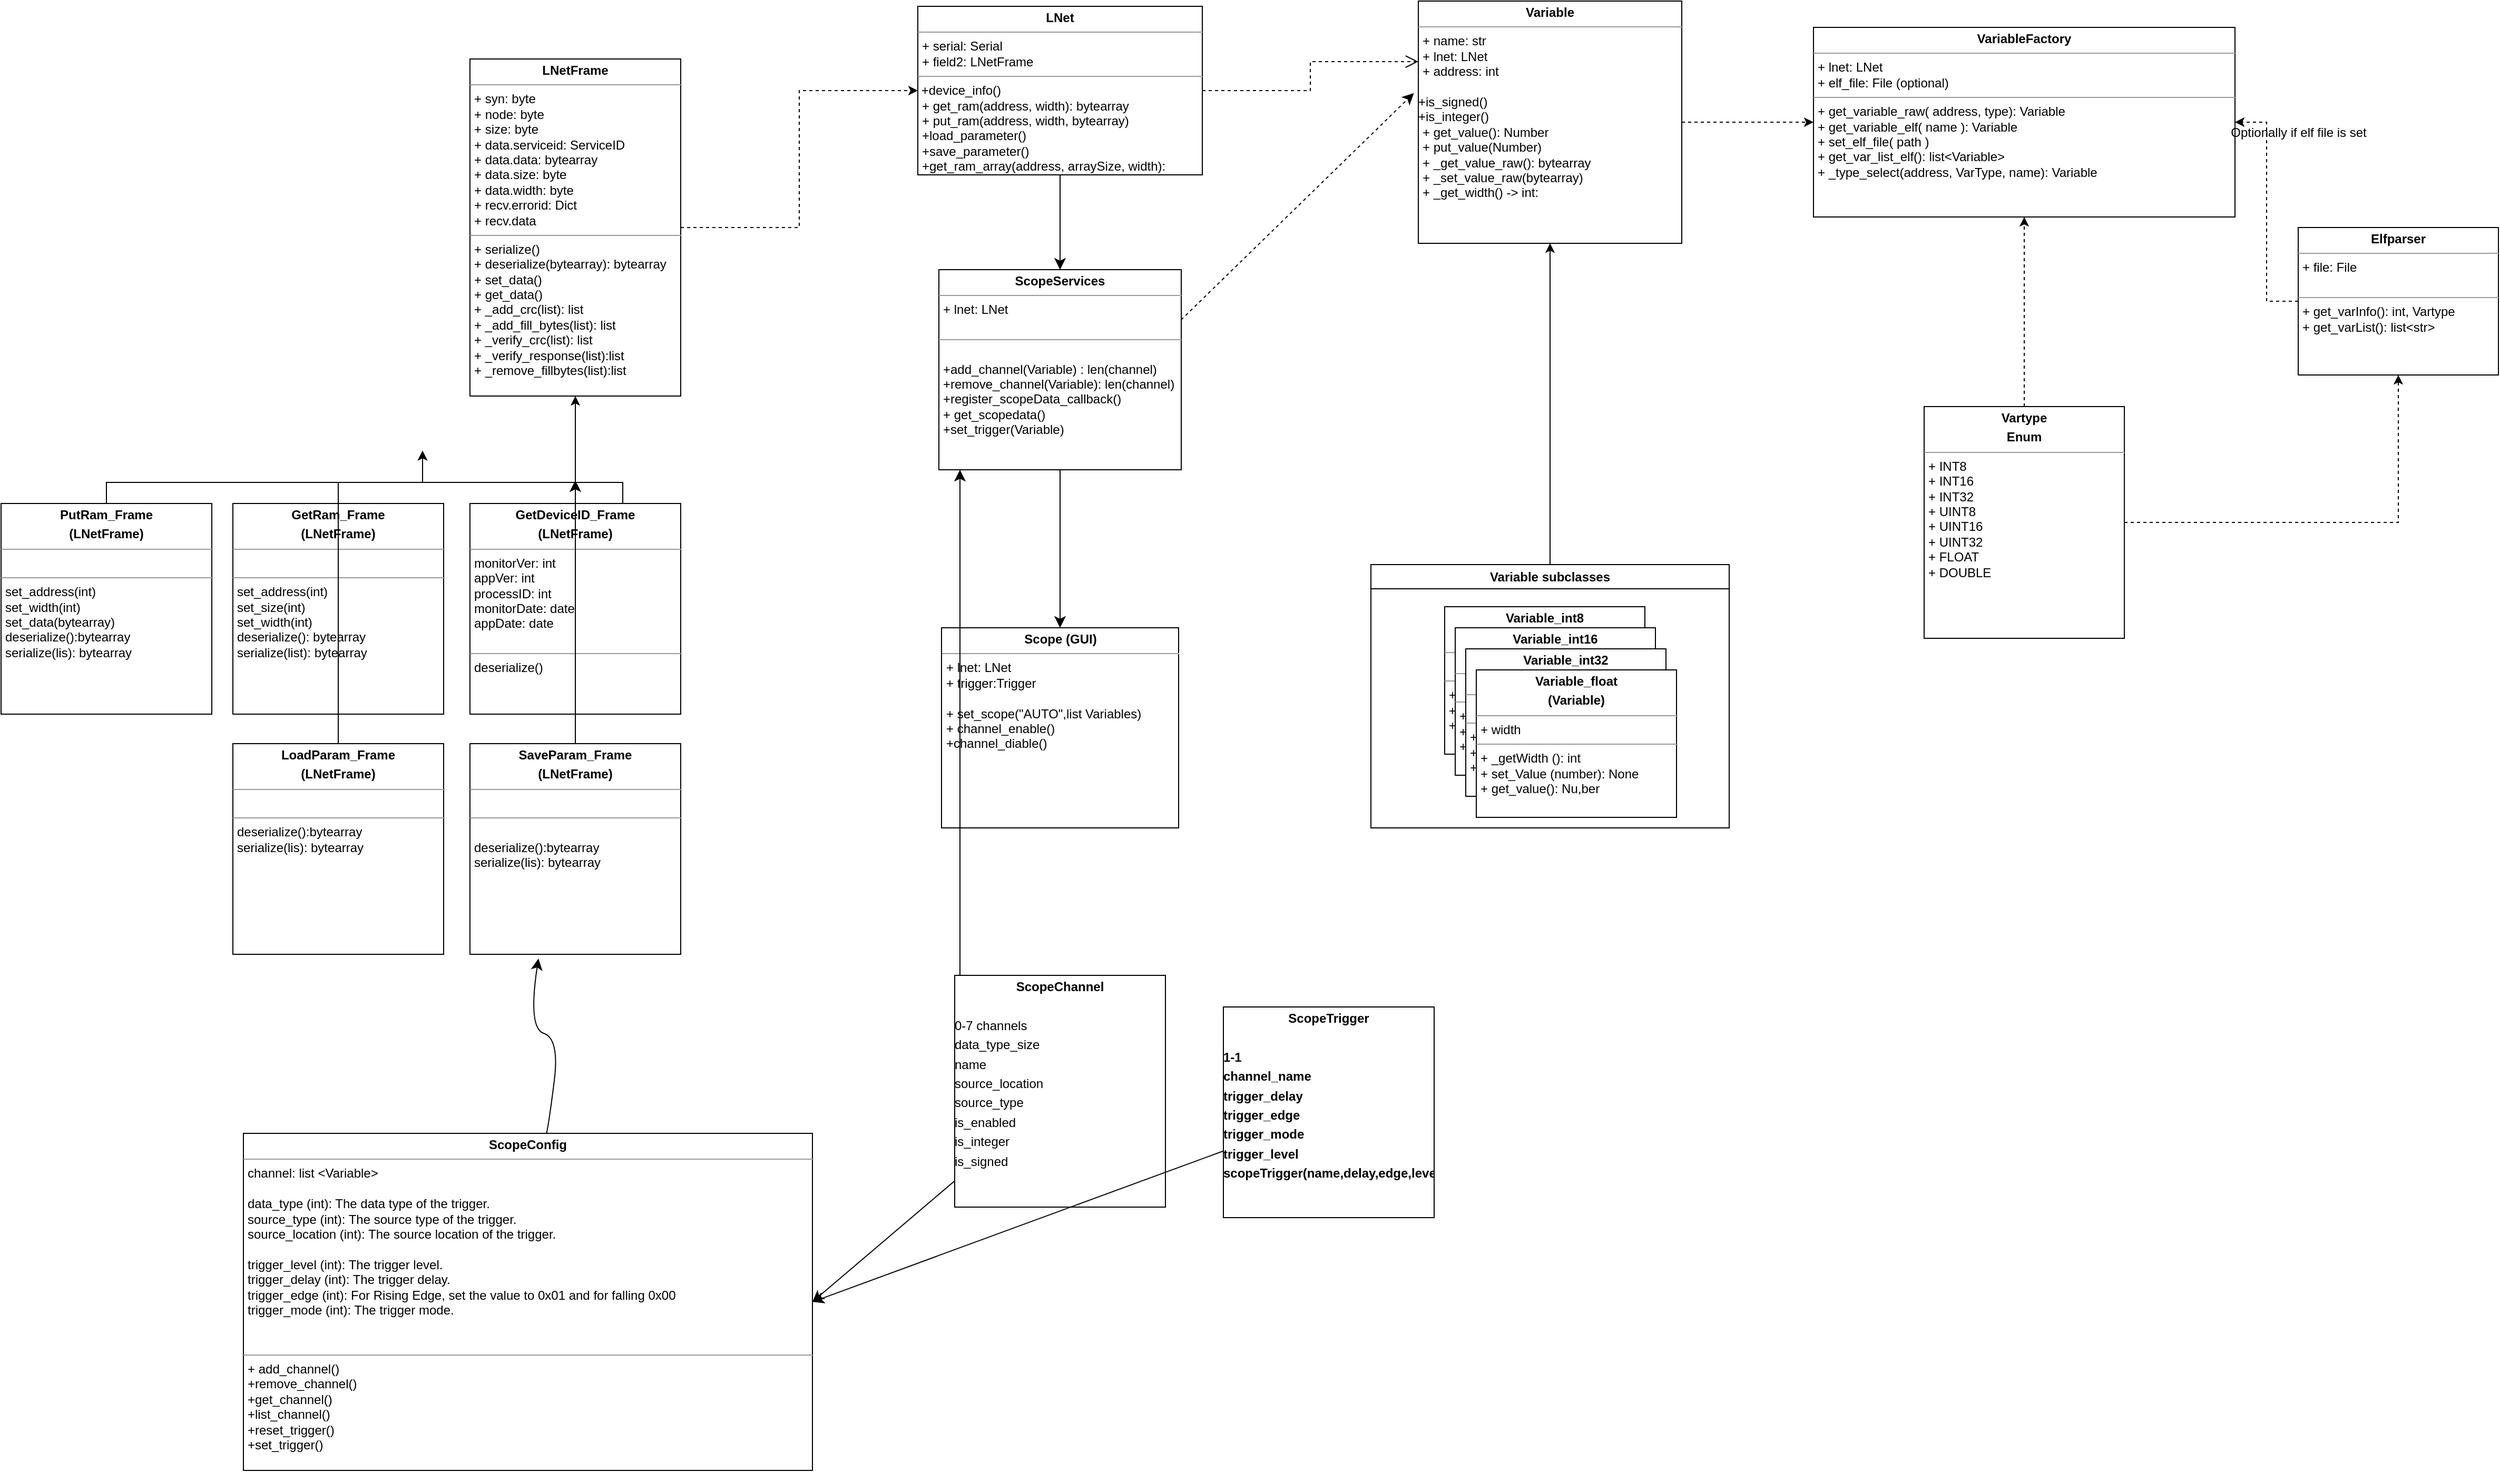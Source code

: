 <mxfile version="22.1.2" type="device">
  <diagram name="Page-1" id="c4acf3e9-155e-7222-9cf6-157b1a14988f">
    <mxGraphModel dx="1680" dy="502" grid="1" gridSize="10" guides="1" tooltips="1" connect="1" arrows="1" fold="1" page="1" pageScale="1" pageWidth="850" pageHeight="1100" background="none" math="0" shadow="0">
      <root>
        <mxCell id="0" />
        <mxCell id="1" parent="0" />
        <mxCell id="5d2195bd80daf111-21" style="edgeStyle=orthogonalEdgeStyle;rounded=0;html=1;labelBackgroundColor=none;startFill=0;endArrow=open;endFill=0;endSize=10;fontFamily=Verdana;fontSize=10;dashed=1;entryX=0;entryY=0.25;entryDx=0;entryDy=0;" parent="1" source="5d2195bd80daf111-18" target="rmQaSs1svNkXaBs97oT7-1" edge="1">
          <mxGeometry relative="1" as="geometry">
            <mxPoint x="710" y="85.029" as="targetPoint" />
          </mxGeometry>
        </mxCell>
        <mxCell id="ZyNOtVNR19w-JwW_mnTG-8" style="edgeStyle=none;curved=1;rounded=0;orthogonalLoop=1;jettySize=auto;html=1;exitX=0.5;exitY=1;exitDx=0;exitDy=0;entryX=0.5;entryY=0;entryDx=0;entryDy=0;fontSize=12;startSize=8;endSize=8;" parent="1" source="5d2195bd80daf111-18" target="CU0fYkrN6agOxH3emV_m-4" edge="1">
          <mxGeometry relative="1" as="geometry" />
        </mxCell>
        <mxCell id="5d2195bd80daf111-18" value="&lt;p style=&quot;margin: 0px ; margin-top: 4px ; text-align: center&quot;&gt;&lt;b&gt;LNet&lt;/b&gt;&lt;/p&gt;&lt;hr size=&quot;1&quot;&gt;&lt;p style=&quot;margin: 0px ; margin-left: 4px&quot;&gt;+ serial: Serial&lt;br&gt;+ field2: LNetFrame&lt;/p&gt;&lt;hr size=&quot;1&quot;&gt;&amp;nbsp;+device_info()&lt;br&gt;&lt;p style=&quot;margin: 0px ; margin-left: 4px&quot;&gt;+ get_ram(address, width): bytearray&lt;/p&gt;&lt;p style=&quot;margin: 0px ; margin-left: 4px&quot;&gt;+ put_ram(address, width, bytearray)&lt;/p&gt;&lt;p style=&quot;margin: 0px ; margin-left: 4px&quot;&gt;+load_parameter()&lt;/p&gt;&lt;p style=&quot;margin: 0px ; margin-left: 4px&quot;&gt;+save_parameter()&lt;/p&gt;&lt;p style=&quot;margin: 0px ; margin-left: 4px&quot;&gt;+get_ram_array(address, arraySize, width):&lt;/p&gt;&lt;br&gt;&lt;p style=&quot;margin: 0px ; margin-left: 4px&quot;&gt;&lt;br&gt;&lt;/p&gt;" style="verticalAlign=top;align=left;overflow=fill;fontSize=12;fontFamily=Helvetica;html=1;rounded=0;shadow=0;comic=0;labelBackgroundColor=none;strokeWidth=1" parent="1" vertex="1">
          <mxGeometry x="80" y="10" width="270" height="160" as="geometry" />
        </mxCell>
        <mxCell id="rmQaSs1svNkXaBs97oT7-15" style="edgeStyle=orthogonalEdgeStyle;rounded=0;orthogonalLoop=1;jettySize=auto;html=1;entryX=0.5;entryY=1;entryDx=0;entryDy=0;dashed=1;" parent="1" source="5d2195bd80daf111-19" target="rmQaSs1svNkXaBs97oT7-2" edge="1">
          <mxGeometry relative="1" as="geometry" />
        </mxCell>
        <mxCell id="ENo3XRacOcmJQOWtodRl-16" style="edgeStyle=orthogonalEdgeStyle;rounded=0;orthogonalLoop=1;jettySize=auto;html=1;dashed=1;" parent="1" source="5d2195bd80daf111-19" target="rmQaSs1svNkXaBs97oT7-10" edge="1">
          <mxGeometry relative="1" as="geometry" />
        </mxCell>
        <mxCell id="5d2195bd80daf111-19" value="&lt;p style=&quot;margin: 0px ; margin-top: 4px ; text-align: center&quot;&gt;&lt;b&gt;Vartype&lt;/b&gt;&lt;/p&gt;&lt;p style=&quot;margin: 0px ; margin-top: 4px ; text-align: center&quot;&gt;&lt;b&gt;Enum&lt;/b&gt;&lt;/p&gt;&lt;hr size=&quot;1&quot;&gt;&lt;p style=&quot;margin: 0px ; margin-left: 4px&quot;&gt;+ INT8&lt;br&gt;+ INT16&lt;/p&gt;&lt;p style=&quot;margin: 0px ; margin-left: 4px&quot;&gt;+ INT32&lt;/p&gt;&lt;p style=&quot;margin: 0px ; margin-left: 4px&quot;&gt;+ UINT8&lt;/p&gt;&lt;p style=&quot;margin: 0px ; margin-left: 4px&quot;&gt;+ UINT16&lt;/p&gt;&lt;p style=&quot;margin: 0px ; margin-left: 4px&quot;&gt;+ UINT32&lt;/p&gt;&lt;p style=&quot;margin: 0px ; margin-left: 4px&quot;&gt;+ FLOAT&amp;nbsp;&lt;/p&gt;&lt;p style=&quot;margin: 0px ; margin-left: 4px&quot;&gt;+ DOUBLE&lt;/p&gt;" style="verticalAlign=top;align=left;overflow=fill;fontSize=12;fontFamily=Helvetica;html=1;rounded=0;shadow=0;comic=0;labelBackgroundColor=none;strokeWidth=1" parent="1" vertex="1">
          <mxGeometry x="1035" y="390" width="190" height="220" as="geometry" />
        </mxCell>
        <mxCell id="rmQaSs1svNkXaBs97oT7-12" style="edgeStyle=orthogonalEdgeStyle;rounded=0;orthogonalLoop=1;jettySize=auto;html=1;entryX=0;entryY=0.5;entryDx=0;entryDy=0;dashed=1;" parent="1" source="rmQaSs1svNkXaBs97oT7-1" target="rmQaSs1svNkXaBs97oT7-10" edge="1">
          <mxGeometry relative="1" as="geometry" />
        </mxCell>
        <mxCell id="rmQaSs1svNkXaBs97oT7-1" value="&lt;p style=&quot;margin: 0px ; margin-top: 4px ; text-align: center&quot;&gt;&lt;b&gt;Variable&lt;/b&gt;&lt;/p&gt;&lt;hr size=&quot;1&quot;&gt;&lt;p style=&quot;margin: 0px ; margin-left: 4px&quot;&gt;+ name: str&lt;br&gt;+ lnet: LNet&lt;/p&gt;&lt;p style=&quot;margin: 0px ; margin-left: 4px&quot;&gt;+ address: int&lt;/p&gt;&lt;br&gt;+is_signed()&lt;br&gt;+is_integer()&lt;br&gt;&lt;p style=&quot;margin: 0px ; margin-left: 4px&quot;&gt;+ get_value(): Number&lt;br&gt;+ put_value(Number)&lt;/p&gt;&lt;p style=&quot;margin: 0px ; margin-left: 4px&quot;&gt;&lt;span style=&quot;background-color: initial;&quot;&gt;+ _get_value_raw(): bytearray&lt;/span&gt;&lt;/p&gt;&lt;p style=&quot;margin: 0px ; margin-left: 4px&quot;&gt;&lt;span style=&quot;background-color: initial;&quot;&gt;+ _set_value_raw(bytearray)&lt;/span&gt;&lt;/p&gt;&lt;p style=&quot;margin: 0px ; margin-left: 4px&quot;&gt;&lt;span style=&quot;background-color: initial;&quot;&gt;+ _get_width() -&amp;gt; int:&lt;/span&gt;&lt;/p&gt;" style="verticalAlign=top;align=left;overflow=fill;fontSize=12;fontFamily=Helvetica;html=1;rounded=0;shadow=0;comic=0;labelBackgroundColor=none;strokeWidth=1" parent="1" vertex="1">
          <mxGeometry x="555" y="5" width="250" height="230" as="geometry" />
        </mxCell>
        <mxCell id="rmQaSs1svNkXaBs97oT7-13" style="edgeStyle=orthogonalEdgeStyle;rounded=0;orthogonalLoop=1;jettySize=auto;html=1;entryX=1;entryY=0.5;entryDx=0;entryDy=0;dashed=1;" parent="1" source="rmQaSs1svNkXaBs97oT7-2" target="rmQaSs1svNkXaBs97oT7-10" edge="1">
          <mxGeometry relative="1" as="geometry" />
        </mxCell>
        <mxCell id="rmQaSs1svNkXaBs97oT7-2" value="&lt;p style=&quot;margin: 0px ; margin-top: 4px ; text-align: center&quot;&gt;&lt;b&gt;Elfparser&lt;/b&gt;&lt;/p&gt;&lt;hr size=&quot;1&quot;&gt;&lt;p style=&quot;margin: 0px ; margin-left: 4px&quot;&gt;+ file: File&lt;br&gt;&lt;br&gt;&lt;/p&gt;&lt;hr size=&quot;1&quot;&gt;&lt;p style=&quot;margin: 0px ; margin-left: 4px&quot;&gt;+ get_varInfo(): int, Vartype&lt;br&gt;&lt;/p&gt;&lt;p style=&quot;margin: 0px ; margin-left: 4px&quot;&gt;+ get_varList(): list&amp;lt;str&amp;gt;&lt;/p&gt;" style="verticalAlign=top;align=left;overflow=fill;fontSize=12;fontFamily=Helvetica;html=1;rounded=0;shadow=0;comic=0;labelBackgroundColor=none;strokeWidth=1" parent="1" vertex="1">
          <mxGeometry x="1390" y="220" width="190" height="140" as="geometry" />
        </mxCell>
        <mxCell id="rmQaSs1svNkXaBs97oT7-10" value="&lt;p style=&quot;margin: 0px ; margin-top: 4px ; text-align: center&quot;&gt;&lt;b&gt;VariableFactory&lt;/b&gt;&lt;/p&gt;&lt;hr size=&quot;1&quot;&gt;&lt;p style=&quot;margin: 0px ; margin-left: 4px&quot;&gt;+ lnet: LNet&lt;br&gt;+ elf_file: File (optional)&lt;/p&gt;&lt;hr size=&quot;1&quot;&gt;&lt;p style=&quot;margin: 0px ; margin-left: 4px&quot;&gt;+ get_variable_raw( address, type): Variable&lt;br&gt;+ get_variable_elf( name ): Variable&lt;/p&gt;&lt;p style=&quot;margin: 0px ; margin-left: 4px&quot;&gt;+&amp;nbsp;set_elf_file( path )&lt;/p&gt;&lt;p style=&quot;margin: 0px ; margin-left: 4px&quot;&gt;+&amp;nbsp;get_var_list_elf(): list&amp;lt;Variable&amp;gt;&lt;/p&gt;&lt;p style=&quot;margin: 0px ; margin-left: 4px&quot;&gt;+&amp;nbsp;_type_select(address, VarType, name): Variable&lt;/p&gt;&lt;p style=&quot;margin: 0px ; margin-left: 4px&quot;&gt;&lt;br&gt;&lt;/p&gt;" style="verticalAlign=top;align=left;overflow=fill;fontSize=12;fontFamily=Helvetica;html=1;rounded=0;shadow=0;comic=0;labelBackgroundColor=none;strokeWidth=1" parent="1" vertex="1">
          <mxGeometry x="930" y="30" width="400" height="180" as="geometry" />
        </mxCell>
        <mxCell id="rmQaSs1svNkXaBs97oT7-14" value="Optionally if elf file is set" style="text;html=1;align=center;verticalAlign=middle;resizable=0;points=[];autosize=1;strokeColor=none;fillColor=none;" parent="1" vertex="1">
          <mxGeometry x="1320" y="120" width="140" height="20" as="geometry" />
        </mxCell>
        <mxCell id="rmQaSs1svNkXaBs97oT7-17" style="edgeStyle=orthogonalEdgeStyle;rounded=0;orthogonalLoop=1;jettySize=auto;html=1;dashed=1;" parent="1" source="rmQaSs1svNkXaBs97oT7-16" target="5d2195bd80daf111-18" edge="1">
          <mxGeometry relative="1" as="geometry" />
        </mxCell>
        <mxCell id="rmQaSs1svNkXaBs97oT7-16" value="&lt;p style=&quot;margin: 0px ; margin-top: 4px ; text-align: center&quot;&gt;&lt;b&gt;LNetFrame&lt;/b&gt;&lt;/p&gt;&lt;hr size=&quot;1&quot;&gt;&lt;p style=&quot;margin: 0px ; margin-left: 4px&quot;&gt;+ syn: byte&lt;br&gt;+ node: byte&lt;/p&gt;&lt;p style=&quot;margin: 0px ; margin-left: 4px&quot;&gt;+ size: byte&lt;/p&gt;&lt;p style=&quot;margin: 0px ; margin-left: 4px&quot;&gt;+ data.serviceid: ServiceID&lt;/p&gt;&lt;p style=&quot;margin: 0px ; margin-left: 4px&quot;&gt;+ data.data: bytearray&lt;/p&gt;&lt;p style=&quot;margin: 0px ; margin-left: 4px&quot;&gt;+ data.size: byte&lt;/p&gt;&lt;p style=&quot;margin: 0px ; margin-left: 4px&quot;&gt;+ data.width: byte&lt;/p&gt;&lt;p style=&quot;margin: 0px ; margin-left: 4px&quot;&gt;+ recv.errorid: Dict&lt;br&gt;&lt;/p&gt;&lt;p style=&quot;margin: 0px ; margin-left: 4px&quot;&gt;+ recv.data&lt;/p&gt;&lt;hr size=&quot;1&quot;&gt;&lt;p style=&quot;margin: 0px ; margin-left: 4px&quot;&gt;+&amp;nbsp;&lt;span&gt;serialize()&lt;/span&gt;&lt;/p&gt;&lt;p style=&quot;margin: 0px ; margin-left: 4px&quot;&gt;&lt;span&gt;+ deserialize(bytearray): bytearray&lt;/span&gt;&lt;/p&gt;&lt;p style=&quot;margin: 0px ; margin-left: 4px&quot;&gt;&lt;span&gt;+ set_data()&lt;/span&gt;&lt;/p&gt;&lt;p style=&quot;margin: 0px ; margin-left: 4px&quot;&gt;&lt;span&gt;+ get_data()&lt;/span&gt;&lt;/p&gt;&lt;p style=&quot;margin: 0px ; margin-left: 4px&quot;&gt;&lt;span&gt;+ _add_crc(list): list&lt;/span&gt;&lt;/p&gt;&lt;p style=&quot;margin: 0px ; margin-left: 4px&quot;&gt;&lt;span&gt;+ _add_fill_bytes(list): list&lt;/span&gt;&lt;/p&gt;&lt;p style=&quot;margin: 0px ; margin-left: 4px&quot;&gt;&lt;span&gt;+ _verify_crc(list): list&lt;/span&gt;&lt;/p&gt;&lt;p style=&quot;margin: 0px ; margin-left: 4px&quot;&gt;&lt;span&gt;+ _verify_response(list):list&lt;/span&gt;&lt;/p&gt;&lt;p style=&quot;margin: 0px ; margin-left: 4px&quot;&gt;&lt;span&gt;+ _remove_fillbytes(list):list&lt;/span&gt;&lt;/p&gt;&lt;p style=&quot;margin: 0px ; margin-left: 4px&quot;&gt;&lt;span&gt;&lt;br&gt;&lt;/span&gt;&lt;/p&gt;" style="verticalAlign=top;align=left;overflow=fill;fontSize=12;fontFamily=Helvetica;html=1;rounded=0;shadow=0;comic=0;labelBackgroundColor=none;strokeWidth=1" parent="1" vertex="1">
          <mxGeometry x="-345" y="60" width="200" height="320" as="geometry" />
        </mxCell>
        <mxCell id="rmQaSs1svNkXaBs97oT7-18" value="&lt;p style=&quot;margin: 0px ; margin-top: 4px ; text-align: center&quot;&gt;&lt;b&gt;Scope (GUI)&lt;/b&gt;&lt;/p&gt;&lt;hr size=&quot;1&quot;&gt;&lt;p style=&quot;margin: 0px ; margin-left: 4px&quot;&gt;+ lnet: LNet&lt;/p&gt;&lt;p style=&quot;margin: 0px ; margin-left: 4px&quot;&gt;+ trigger:Trigger&lt;/p&gt;&lt;p style=&quot;margin: 0px ; margin-left: 4px&quot;&gt;&lt;span style=&quot;background-color: initial;&quot;&gt;&lt;br&gt;&lt;/span&gt;&lt;/p&gt;&lt;p style=&quot;margin: 0px ; margin-left: 4px&quot;&gt;&lt;span style=&quot;background-color: initial;&quot;&gt;+ set_scope(&quot;AUTO&quot;,list Variables)&lt;/span&gt;&lt;/p&gt;&lt;p style=&quot;margin: 0px ; margin-left: 4px&quot;&gt;+ channel_enable()&lt;/p&gt;&lt;p style=&quot;margin: 0px ; margin-left: 4px&quot;&gt;+channel_diable()&lt;/p&gt;&lt;p style=&quot;margin: 0px ; margin-left: 4px&quot;&gt;&lt;br&gt;&lt;/p&gt;" style="verticalAlign=top;align=left;overflow=fill;fontSize=12;fontFamily=Helvetica;html=1;rounded=0;shadow=0;comic=0;labelBackgroundColor=none;strokeWidth=1" parent="1" vertex="1">
          <mxGeometry x="102.5" y="600" width="225" height="190" as="geometry" />
        </mxCell>
        <mxCell id="m-Kl4BxaAjM3F7xT-Es--1" style="edgeStyle=orthogonalEdgeStyle;rounded=0;orthogonalLoop=1;jettySize=auto;html=1;" parent="1" source="gPgBI-_pcHeLHEwhdHsp-1" edge="1">
          <mxGeometry relative="1" as="geometry">
            <Array as="points">
              <mxPoint x="-690" y="462" />
              <mxPoint x="-390" y="462" />
            </Array>
            <mxPoint x="-390" y="432" as="targetPoint" />
          </mxGeometry>
        </mxCell>
        <mxCell id="gPgBI-_pcHeLHEwhdHsp-1" value="&lt;p style=&quot;margin: 0px ; margin-top: 4px ; text-align: center&quot;&gt;&lt;b&gt;PutRam_Frame&lt;/b&gt;&lt;/p&gt;&lt;p style=&quot;margin: 0px ; margin-top: 4px ; text-align: center&quot;&gt;&lt;b&gt;(LNetFrame)&lt;/b&gt;&lt;/p&gt;&lt;hr size=&quot;1&quot;&gt;&lt;p style=&quot;margin: 0px ; margin-left: 4px&quot;&gt;&lt;br&gt;&lt;/p&gt;&lt;hr size=&quot;1&quot;&gt;&lt;p style=&quot;margin: 0px 0px 0px 4px&quot;&gt;set_address(int)&lt;/p&gt;&lt;p style=&quot;margin: 0px 0px 0px 4px&quot;&gt;set_width(int)&lt;/p&gt;&lt;p style=&quot;margin: 0px 0px 0px 4px&quot;&gt;set_data(bytearray)&lt;/p&gt;&lt;p style=&quot;margin: 0px 0px 0px 4px&quot;&gt;deserialize():bytearray&lt;/p&gt;&lt;p style=&quot;margin: 0px 0px 0px 4px&quot;&gt;serialize(lis): bytearray&lt;/p&gt;" style="verticalAlign=top;align=left;overflow=fill;fontSize=12;fontFamily=Helvetica;html=1;rounded=0;shadow=0;comic=0;labelBackgroundColor=none;strokeWidth=1" parent="1" vertex="1">
          <mxGeometry x="-790" y="482" width="200" height="200" as="geometry" />
        </mxCell>
        <mxCell id="m-Kl4BxaAjM3F7xT-Es--3" style="edgeStyle=orthogonalEdgeStyle;rounded=0;orthogonalLoop=1;jettySize=auto;html=1;entryX=0.5;entryY=1;entryDx=0;entryDy=0;" parent="1" source="gPgBI-_pcHeLHEwhdHsp-3" edge="1">
          <mxGeometry relative="1" as="geometry">
            <Array as="points">
              <mxPoint x="-470" y="462" />
              <mxPoint x="-390" y="462" />
            </Array>
            <mxPoint x="-390" y="432" as="targetPoint" />
          </mxGeometry>
        </mxCell>
        <mxCell id="gPgBI-_pcHeLHEwhdHsp-3" value="&lt;p style=&quot;margin: 0px ; margin-top: 4px ; text-align: center&quot;&gt;&lt;b&gt;GetRam_Frame&lt;/b&gt;&lt;/p&gt;&lt;p style=&quot;margin: 0px ; margin-top: 4px ; text-align: center&quot;&gt;&lt;b&gt;(LNetFrame)&lt;/b&gt;&lt;/p&gt;&lt;hr size=&quot;1&quot;&gt;&lt;p style=&quot;margin: 0px ; margin-left: 4px&quot;&gt;&lt;br&gt;&lt;/p&gt;&lt;hr size=&quot;1&quot;&gt;&lt;p style=&quot;margin: 0px ; margin-left: 4px&quot;&gt;set_address(int)&lt;/p&gt;&lt;p style=&quot;margin: 0px ; margin-left: 4px&quot;&gt;set_size(int)&lt;/p&gt;&lt;p style=&quot;margin: 0px ; margin-left: 4px&quot;&gt;set_width(int)&lt;/p&gt;&lt;p style=&quot;margin: 0px ; margin-left: 4px&quot;&gt;deserialize(): bytearray&lt;/p&gt;&lt;p style=&quot;margin: 0px ; margin-left: 4px&quot;&gt;serialize(list): bytearray&lt;/p&gt;" style="verticalAlign=top;align=left;overflow=fill;fontSize=12;fontFamily=Helvetica;html=1;rounded=0;shadow=0;comic=0;labelBackgroundColor=none;strokeWidth=1" parent="1" vertex="1">
          <mxGeometry x="-570" y="482" width="200" height="200" as="geometry" />
        </mxCell>
        <mxCell id="m-Kl4BxaAjM3F7xT-Es--4" style="edgeStyle=orthogonalEdgeStyle;rounded=0;orthogonalLoop=1;jettySize=auto;html=1;entryX=0.5;entryY=1;entryDx=0;entryDy=0;" parent="1" source="gPgBI-_pcHeLHEwhdHsp-4" edge="1">
          <mxGeometry relative="1" as="geometry">
            <Array as="points">
              <mxPoint x="-200" y="462" />
              <mxPoint x="-390" y="462" />
            </Array>
            <mxPoint x="-390" y="432" as="targetPoint" />
          </mxGeometry>
        </mxCell>
        <mxCell id="gPgBI-_pcHeLHEwhdHsp-4" value="&lt;p style=&quot;margin: 0px ; margin-top: 4px ; text-align: center&quot;&gt;&lt;b&gt;GetDeviceID_Frame&lt;/b&gt;&lt;/p&gt;&lt;p style=&quot;margin: 0px ; margin-top: 4px ; text-align: center&quot;&gt;&lt;b&gt;(LNetFrame)&lt;/b&gt;&lt;/p&gt;&lt;hr size=&quot;1&quot;&gt;&lt;p style=&quot;margin: 0px ; margin-left: 4px&quot;&gt;monitorVer: int&lt;/p&gt;&lt;p style=&quot;margin: 0px ; margin-left: 4px&quot;&gt;appVer: int&lt;/p&gt;&lt;p style=&quot;margin: 0px ; margin-left: 4px&quot;&gt;processID: int&lt;/p&gt;&lt;p style=&quot;margin: 0px ; margin-left: 4px&quot;&gt;monitorDate: date&lt;/p&gt;&lt;p style=&quot;margin: 0px ; margin-left: 4px&quot;&gt;appDate: date&lt;/p&gt;&lt;p style=&quot;margin: 0px ; margin-left: 4px&quot;&gt;&lt;br&gt;&lt;/p&gt;&lt;hr size=&quot;1&quot;&gt;&lt;p style=&quot;margin: 0px ; margin-left: 4px&quot;&gt;deserialize()&lt;/p&gt;" style="verticalAlign=top;align=left;overflow=fill;fontSize=12;fontFamily=Helvetica;html=1;rounded=0;shadow=0;comic=0;labelBackgroundColor=none;strokeWidth=1" parent="1" vertex="1">
          <mxGeometry x="-345" y="482" width="200" height="200" as="geometry" />
        </mxCell>
        <mxCell id="m-Kl4BxaAjM3F7xT-Es--5" style="edgeStyle=orthogonalEdgeStyle;rounded=0;orthogonalLoop=1;jettySize=auto;html=1;entryX=0.5;entryY=1;entryDx=0;entryDy=0;" parent="1" source="gPgBI-_pcHeLHEwhdHsp-5" target="rmQaSs1svNkXaBs97oT7-16" edge="1">
          <mxGeometry relative="1" as="geometry">
            <Array as="points">
              <mxPoint x="-470" y="462" />
              <mxPoint x="-245" y="462" />
            </Array>
            <mxPoint x="-390" y="432" as="targetPoint" />
          </mxGeometry>
        </mxCell>
        <mxCell id="gPgBI-_pcHeLHEwhdHsp-5" value="&lt;p style=&quot;margin: 0px ; margin-top: 4px ; text-align: center&quot;&gt;&lt;b&gt;LoadParam_Frame&lt;/b&gt;&lt;/p&gt;&lt;p style=&quot;margin: 0px ; margin-top: 4px ; text-align: center&quot;&gt;&lt;b&gt;(LNetFrame)&lt;/b&gt;&lt;/p&gt;&lt;hr size=&quot;1&quot;&gt;&lt;p style=&quot;margin: 0px ; margin-left: 4px&quot;&gt;&lt;br&gt;&lt;/p&gt;&lt;hr size=&quot;1&quot;&gt;&lt;p style=&quot;margin: 0px 0px 0px 4px;&quot;&gt;deserialize():bytearray&lt;/p&gt;&lt;p style=&quot;margin: 0px 0px 0px 4px;&quot;&gt;serialize(lis): bytearray&lt;/p&gt;" style="verticalAlign=top;align=left;overflow=fill;fontSize=12;fontFamily=Helvetica;html=1;rounded=0;shadow=0;comic=0;labelBackgroundColor=none;strokeWidth=1" parent="1" vertex="1">
          <mxGeometry x="-570" y="710" width="200" height="200" as="geometry" />
        </mxCell>
        <mxCell id="ENo3XRacOcmJQOWtodRl-15" style="edgeStyle=orthogonalEdgeStyle;rounded=0;orthogonalLoop=1;jettySize=auto;html=1;entryX=0.5;entryY=1;entryDx=0;entryDy=0;" parent="1" source="ENo3XRacOcmJQOWtodRl-10" target="rmQaSs1svNkXaBs97oT7-1" edge="1">
          <mxGeometry relative="1" as="geometry" />
        </mxCell>
        <mxCell id="ENo3XRacOcmJQOWtodRl-10" value="Variable subclasses" style="swimlane;whiteSpace=wrap;html=1;" parent="1" vertex="1">
          <mxGeometry x="510" y="540" width="340" height="250" as="geometry">
            <mxRectangle x="570" y="540" width="150" height="30" as="alternateBounds" />
          </mxGeometry>
        </mxCell>
        <mxCell id="ENo3XRacOcmJQOWtodRl-11" value="&lt;p style=&quot;margin: 0px ; margin-top: 4px ; text-align: center&quot;&gt;&lt;b&gt;Variable_int8&lt;/b&gt;&lt;/p&gt;&lt;p style=&quot;margin: 0px ; margin-top: 4px ; text-align: center&quot;&gt;&lt;b&gt;(Variable)&lt;/b&gt;&lt;/p&gt;&lt;hr size=&quot;1&quot;&gt;&lt;p style=&quot;margin: 0px ; margin-left: 4px&quot;&gt;&lt;br&gt;&lt;/p&gt;&lt;hr size=&quot;1&quot;&gt;&lt;p style=&quot;margin: 0px ; margin-left: 4px&quot;&gt;+&amp;nbsp;_getWidth&amp;nbsp;&lt;span style=&quot;background-color: initial;&quot;&gt;(): int&lt;/span&gt;&lt;/p&gt;&lt;p style=&quot;margin: 0px ; margin-left: 4px&quot;&gt;&lt;span style=&quot;background-color: initial;&quot;&gt;+ set_Value (number): None&lt;/span&gt;&lt;/p&gt;&lt;p style=&quot;margin: 0px ; margin-left: 4px&quot;&gt;&lt;span style=&quot;background-color: initial;&quot;&gt;+&amp;nbsp;&lt;/span&gt;get_value(): Nu,ber&lt;/p&gt;" style="verticalAlign=top;align=left;overflow=fill;fontSize=12;fontFamily=Helvetica;html=1;rounded=0;shadow=0;comic=0;labelBackgroundColor=none;strokeWidth=1" parent="ENo3XRacOcmJQOWtodRl-10" vertex="1">
          <mxGeometry x="70" y="40" width="190" height="140" as="geometry" />
        </mxCell>
        <mxCell id="ENo3XRacOcmJQOWtodRl-12" value="&lt;p style=&quot;margin: 0px ; margin-top: 4px ; text-align: center&quot;&gt;&lt;b&gt;Variable_int16&lt;/b&gt;&lt;/p&gt;&lt;p style=&quot;margin: 0px ; margin-top: 4px ; text-align: center&quot;&gt;&lt;b&gt;(Variable)&lt;/b&gt;&lt;/p&gt;&lt;hr size=&quot;1&quot;&gt;&lt;p style=&quot;margin: 0px ; margin-left: 4px&quot;&gt;&lt;br&gt;&lt;/p&gt;&lt;hr size=&quot;1&quot;&gt;&lt;p style=&quot;margin: 0px ; margin-left: 4px&quot;&gt;+&amp;nbsp;_getWidth&amp;nbsp;&lt;span style=&quot;background-color: initial;&quot;&gt;(): int&lt;/span&gt;&lt;/p&gt;&lt;p style=&quot;margin: 0px ; margin-left: 4px&quot;&gt;&lt;span style=&quot;background-color: initial;&quot;&gt;+ set_Value (number): None&lt;/span&gt;&lt;/p&gt;&lt;p style=&quot;margin: 0px ; margin-left: 4px&quot;&gt;&lt;span style=&quot;background-color: initial;&quot;&gt;+&amp;nbsp;&lt;/span&gt;get_value(): Nu,ber&lt;/p&gt;" style="verticalAlign=top;align=left;overflow=fill;fontSize=12;fontFamily=Helvetica;html=1;rounded=0;shadow=0;comic=0;labelBackgroundColor=none;strokeWidth=1" parent="ENo3XRacOcmJQOWtodRl-10" vertex="1">
          <mxGeometry x="80" y="60" width="190" height="140" as="geometry" />
        </mxCell>
        <mxCell id="ENo3XRacOcmJQOWtodRl-13" value="&lt;p style=&quot;margin: 0px ; margin-top: 4px ; text-align: center&quot;&gt;&lt;b&gt;Variable_int32&lt;/b&gt;&lt;/p&gt;&lt;p style=&quot;margin: 0px ; margin-top: 4px ; text-align: center&quot;&gt;&lt;b&gt;(Variable)&lt;/b&gt;&lt;/p&gt;&lt;hr size=&quot;1&quot;&gt;&lt;p style=&quot;margin: 0px ; margin-left: 4px&quot;&gt;&lt;br&gt;&lt;/p&gt;&lt;hr size=&quot;1&quot;&gt;&lt;p style=&quot;margin: 0px ; margin-left: 4px&quot;&gt;+&amp;nbsp;_getWidth&amp;nbsp;&lt;span style=&quot;background-color: initial;&quot;&gt;(): int&lt;/span&gt;&lt;/p&gt;&lt;p style=&quot;margin: 0px ; margin-left: 4px&quot;&gt;&lt;span style=&quot;background-color: initial;&quot;&gt;+ set_Value (number): None&lt;/span&gt;&lt;/p&gt;&lt;p style=&quot;margin: 0px ; margin-left: 4px&quot;&gt;&lt;span style=&quot;background-color: initial;&quot;&gt;+&amp;nbsp;&lt;/span&gt;get_value(): Nu,ber&lt;/p&gt;" style="verticalAlign=top;align=left;overflow=fill;fontSize=12;fontFamily=Helvetica;html=1;rounded=0;shadow=0;comic=0;labelBackgroundColor=none;strokeWidth=1" parent="ENo3XRacOcmJQOWtodRl-10" vertex="1">
          <mxGeometry x="90" y="80" width="190" height="140" as="geometry" />
        </mxCell>
        <mxCell id="ENo3XRacOcmJQOWtodRl-14" value="&lt;p style=&quot;margin: 0px ; margin-top: 4px ; text-align: center&quot;&gt;&lt;b&gt;Variable_float&lt;/b&gt;&lt;/p&gt;&lt;p style=&quot;margin: 0px ; margin-top: 4px ; text-align: center&quot;&gt;&lt;b&gt;(Variable)&lt;/b&gt;&lt;/p&gt;&lt;hr size=&quot;1&quot;&gt;&lt;p style=&quot;margin: 0px ; margin-left: 4px&quot;&gt;+ width&lt;/p&gt;&lt;hr size=&quot;1&quot;&gt;&lt;p style=&quot;margin: 0px ; margin-left: 4px&quot;&gt;+&amp;nbsp;_getWidth&amp;nbsp;&lt;span style=&quot;background-color: initial;&quot;&gt;(): int&lt;/span&gt;&lt;/p&gt;&lt;p style=&quot;margin: 0px ; margin-left: 4px&quot;&gt;&lt;span style=&quot;background-color: initial;&quot;&gt;+ set_Value (number): None&lt;/span&gt;&lt;/p&gt;&lt;p style=&quot;margin: 0px ; margin-left: 4px&quot;&gt;&lt;span style=&quot;background-color: initial;&quot;&gt;+&amp;nbsp;&lt;/span&gt;get_value(): Nu,ber&lt;/p&gt;" style="verticalAlign=top;align=left;overflow=fill;fontSize=12;fontFamily=Helvetica;html=1;rounded=0;shadow=0;comic=0;labelBackgroundColor=none;strokeWidth=1" parent="ENo3XRacOcmJQOWtodRl-10" vertex="1">
          <mxGeometry x="100" y="100" width="190" height="140" as="geometry" />
        </mxCell>
        <mxCell id="CU0fYkrN6agOxH3emV_m-11" style="edgeStyle=none;curved=1;rounded=0;orthogonalLoop=1;jettySize=auto;html=1;fontSize=12;startSize=8;endSize=8;" parent="1" edge="1">
          <mxGeometry relative="1" as="geometry">
            <mxPoint x="-245" y="460" as="targetPoint" />
            <mxPoint x="-245" y="710" as="sourcePoint" />
          </mxGeometry>
        </mxCell>
        <mxCell id="CU0fYkrN6agOxH3emV_m-3" style="edgeStyle=none;curved=1;rounded=0;orthogonalLoop=1;jettySize=auto;html=1;exitX=0.5;exitY=0;exitDx=0;exitDy=0;fontSize=12;startSize=8;endSize=8;" parent="1" edge="1">
          <mxGeometry relative="1" as="geometry">
            <mxPoint x="-625" y="260" as="sourcePoint" />
            <mxPoint x="-625" y="260" as="targetPoint" />
          </mxGeometry>
        </mxCell>
        <mxCell id="ZyNOtVNR19w-JwW_mnTG-7" style="edgeStyle=none;curved=1;rounded=0;orthogonalLoop=1;jettySize=auto;html=1;entryX=0.5;entryY=0;entryDx=0;entryDy=0;fontSize=12;startSize=8;endSize=8;" parent="1" source="CU0fYkrN6agOxH3emV_m-4" target="rmQaSs1svNkXaBs97oT7-18" edge="1">
          <mxGeometry relative="1" as="geometry" />
        </mxCell>
        <mxCell id="CU0fYkrN6agOxH3emV_m-4" value="&lt;p style=&quot;margin: 0px ; margin-top: 4px ; text-align: center&quot;&gt;&lt;b&gt;ScopeServices&lt;/b&gt;&lt;/p&gt;&lt;hr size=&quot;1&quot;&gt;&lt;p style=&quot;margin: 0px ; margin-left: 4px&quot;&gt;+ lnet: LNet&lt;/p&gt;&lt;br&gt;&lt;hr size=&quot;1&quot;&gt;&lt;p style=&quot;margin: 0px ; margin-left: 4px&quot;&gt;&lt;br&gt;&lt;/p&gt;&lt;p style=&quot;margin: 0px ; margin-left: 4px&quot;&gt;+add_channel(Variable) : len(channel)&lt;/p&gt;&lt;p style=&quot;margin: 0px ; margin-left: 4px&quot;&gt;+remove_channel(Variable): len(channel)&lt;/p&gt;&lt;p style=&quot;margin: 0px ; margin-left: 4px&quot;&gt;&lt;span style=&quot;background-color: initial;&quot;&gt;+register_scopeData_callback()&lt;/span&gt;&lt;br&gt;&lt;/p&gt;&lt;p style=&quot;margin: 0px ; margin-left: 4px&quot;&gt;+ get_scopedata()&lt;/p&gt;&lt;p style=&quot;margin: 0px ; margin-left: 4px&quot;&gt;+set_trigger(Variable)&lt;/p&gt;" style="verticalAlign=top;align=left;overflow=fill;fontSize=12;fontFamily=Helvetica;html=1;rounded=0;shadow=0;comic=0;labelBackgroundColor=none;strokeWidth=1" parent="1" vertex="1">
          <mxGeometry x="100" y="260" width="230" height="190" as="geometry" />
        </mxCell>
        <mxCell id="CU0fYkrN6agOxH3emV_m-10" style="edgeStyle=none;curved=1;rounded=0;orthogonalLoop=1;jettySize=auto;html=1;fontSize=12;startSize=8;endSize=8;" parent="1" edge="1">
          <mxGeometry relative="1" as="geometry">
            <mxPoint x="-280" y="914" as="targetPoint" />
            <mxPoint x="-272.353" y="1080" as="sourcePoint" />
            <Array as="points">
              <mxPoint x="-270" y="1070" />
              <mxPoint x="-260" y="990" />
              <mxPoint x="-290" y="980" />
            </Array>
          </mxGeometry>
        </mxCell>
        <mxCell id="CU0fYkrN6agOxH3emV_m-7" value="&lt;p style=&quot;margin: 0px ; margin-top: 4px ; text-align: center&quot;&gt;&lt;b&gt;ScopeConfig&lt;/b&gt;&lt;/p&gt;&lt;hr size=&quot;1&quot;&gt;&lt;p style=&quot;margin: 0px 0px 0px 4px;&quot;&gt;&lt;span style=&quot;background-color: initial;&quot;&gt;channel: list &amp;lt;Variable&amp;gt;&lt;/span&gt;&lt;br&gt;&lt;/p&gt;&lt;p style=&quot;margin: 0px 0px 0px 4px;&quot;&gt;&lt;br&gt;&lt;/p&gt;&lt;p style=&quot;margin: 0px 0px 0px 4px;&quot;&gt;data_type (int): The data type of the trigger.&lt;/p&gt;&lt;p style=&quot;margin: 0px 0px 0px 4px;&quot;&gt;source_type (int): The source type of the trigger.&lt;/p&gt;&lt;p style=&quot;margin: 0px 0px 0px 4px;&quot;&gt;source_location (int): The source location of the trigger.&lt;/p&gt;&lt;p style=&quot;margin: 0px 0px 0px 4px;&quot;&gt;&lt;br&gt;&lt;/p&gt;&lt;p style=&quot;margin: 0px 0px 0px 4px;&quot;&gt;trigger_level (int): The trigger level.&lt;/p&gt;&lt;p style=&quot;margin: 0px 0px 0px 4px;&quot;&gt;trigger_delay (int): The trigger delay.&lt;/p&gt;&lt;p style=&quot;margin: 0px 0px 0px 4px;&quot;&gt;trigger_edge (int): For Rising Edge, set the value to 0x01 and for falling 0x00&lt;/p&gt;&lt;p style=&quot;margin: 0px 0px 0px 4px;&quot;&gt;trigger_mode (int): The trigger mode.&lt;/p&gt;&lt;p style=&quot;margin: 0px 0px 0px 4px;&quot;&gt;&lt;br&gt;&lt;/p&gt;&lt;p style=&quot;margin: 0px 0px 0px 4px;&quot;&gt;&lt;br&gt;&lt;/p&gt;&lt;hr size=&quot;1&quot;&gt;&lt;p style=&quot;margin: 0px ; margin-left: 4px&quot;&gt;+ add_channel()&lt;/p&gt;&lt;p style=&quot;margin: 0px ; margin-left: 4px&quot;&gt;+remove_channel()&lt;/p&gt;&lt;p style=&quot;margin: 0px ; margin-left: 4px&quot;&gt;+get_channel()&lt;/p&gt;&lt;p style=&quot;margin: 0px ; margin-left: 4px&quot;&gt;+list_channel()&lt;/p&gt;&lt;p style=&quot;margin: 0px ; margin-left: 4px&quot;&gt;+reset_trigger()&lt;/p&gt;&lt;p style=&quot;margin: 0px ; margin-left: 4px&quot;&gt;+set_trigger()&lt;/p&gt;&lt;p style=&quot;margin: 0px ; margin-left: 4px&quot;&gt;&lt;br&gt;&lt;/p&gt;" style="verticalAlign=top;align=left;overflow=fill;fontSize=12;fontFamily=Helvetica;html=1;rounded=0;shadow=0;comic=0;labelBackgroundColor=none;strokeWidth=1" parent="1" vertex="1">
          <mxGeometry x="-560" y="1080" width="540" height="320" as="geometry" />
        </mxCell>
        <mxCell id="CU0fYkrN6agOxH3emV_m-12" value="&lt;p style=&quot;margin: 0px ; margin-top: 4px ; text-align: center&quot;&gt;&lt;b&gt;SaveParam_Frame&lt;/b&gt;&lt;/p&gt;&lt;p style=&quot;margin: 0px ; margin-top: 4px ; text-align: center&quot;&gt;&lt;b&gt;(LNetFrame)&lt;/b&gt;&lt;/p&gt;&lt;hr size=&quot;1&quot;&gt;&lt;p style=&quot;margin: 0px ; margin-left: 4px&quot;&gt;&lt;br&gt;&lt;/p&gt;&lt;hr size=&quot;1&quot;&gt;&lt;br&gt;&lt;p style=&quot;margin: 0px 0px 0px 4px;&quot;&gt;deserialize():bytearray&lt;/p&gt;&lt;p style=&quot;margin: 0px 0px 0px 4px;&quot;&gt;serialize(lis): bytearray&lt;/p&gt;" style="verticalAlign=top;align=left;overflow=fill;fontSize=12;fontFamily=Helvetica;html=1;rounded=0;shadow=0;comic=0;labelBackgroundColor=none;strokeWidth=1" parent="1" vertex="1">
          <mxGeometry x="-345" y="710" width="200" height="200" as="geometry" />
        </mxCell>
        <mxCell id="ZyNOtVNR19w-JwW_mnTG-4" style="edgeStyle=none;curved=1;rounded=0;orthogonalLoop=1;jettySize=auto;html=1;fontSize=12;startSize=8;endSize=8;" parent="1" source="ZyNOtVNR19w-JwW_mnTG-1" edge="1">
          <mxGeometry relative="1" as="geometry">
            <mxPoint x="-20" y="1240" as="targetPoint" />
          </mxGeometry>
        </mxCell>
        <mxCell id="CbDF-QKyInWnzRh1VolP-1" style="edgeStyle=none;curved=1;rounded=0;orthogonalLoop=1;jettySize=auto;html=1;fontSize=12;startSize=8;endSize=8;" parent="1" edge="1">
          <mxGeometry relative="1" as="geometry">
            <mxPoint x="120" y="930" as="sourcePoint" />
            <mxPoint x="120" y="450" as="targetPoint" />
          </mxGeometry>
        </mxCell>
        <mxCell id="ZyNOtVNR19w-JwW_mnTG-1" value="&lt;p style=&quot;text-align: center; margin: 4px 0px 0px;&quot;&gt;&lt;b&gt;ScopeChannel&lt;/b&gt;&lt;/p&gt;&lt;p style=&quot;text-align: center; margin: 4px 0px 0px;&quot;&gt;&lt;b&gt;&lt;br&gt;&lt;/b&gt;&lt;/p&gt;&lt;p style=&quot;margin: 4px 0px 0px;&quot;&gt;0-7 channels&lt;/p&gt;&lt;p style=&quot;margin: 4px 0px 0px;&quot;&gt;data_type_size&lt;/p&gt;&lt;p style=&quot;margin: 4px 0px 0px;&quot;&gt;name&lt;/p&gt;&lt;p style=&quot;margin: 4px 0px 0px;&quot;&gt;source_location&lt;/p&gt;&lt;p style=&quot;margin: 4px 0px 0px;&quot;&gt;source_type&lt;/p&gt;&lt;p style=&quot;margin: 4px 0px 0px;&quot;&gt;&lt;span style=&quot;background-color: initial;&quot;&gt;is_enabled&lt;/span&gt;&lt;br&gt;&lt;/p&gt;&lt;p style=&quot;margin: 4px 0px 0px;&quot;&gt;is_integer&lt;/p&gt;&lt;p style=&quot;margin: 4px 0px 0px;&quot;&gt;is_signed&lt;/p&gt;&lt;p style=&quot;margin: 4px 0px 0px;&quot;&gt;&lt;br&gt;&lt;/p&gt;" style="verticalAlign=top;align=left;overflow=fill;fontSize=12;fontFamily=Helvetica;html=1;rounded=0;shadow=0;comic=0;labelBackgroundColor=none;strokeWidth=1" parent="1" vertex="1">
          <mxGeometry x="115" y="930" width="200" height="220" as="geometry" />
        </mxCell>
        <mxCell id="ZyNOtVNR19w-JwW_mnTG-3" style="edgeStyle=none;curved=1;rounded=0;orthogonalLoop=1;jettySize=auto;html=1;entryX=1;entryY=0.5;entryDx=0;entryDy=0;fontSize=12;startSize=8;endSize=8;" parent="1" source="ZyNOtVNR19w-JwW_mnTG-2" target="CU0fYkrN6agOxH3emV_m-7" edge="1">
          <mxGeometry relative="1" as="geometry" />
        </mxCell>
        <mxCell id="ZyNOtVNR19w-JwW_mnTG-2" value="&lt;p style=&quot;margin: 0px ; margin-top: 4px ; text-align: center&quot;&gt;&lt;b&gt;ScopeTrigger&lt;/b&gt;&lt;/p&gt;&lt;p style=&quot;margin: 0px ; margin-top: 4px ; text-align: center&quot;&gt;&lt;b&gt;&lt;br&gt;&lt;/b&gt;&lt;/p&gt;&lt;p style=&quot;margin: 4px 0px 0px;&quot;&gt;&lt;b&gt;1-1&lt;/b&gt;&lt;/p&gt;&lt;p style=&quot;margin: 4px 0px 0px;&quot;&gt;&lt;b&gt;channel_name&lt;/b&gt;&lt;/p&gt;&lt;p style=&quot;margin: 4px 0px 0px;&quot;&gt;&lt;b&gt;trigger_delay&lt;/b&gt;&lt;/p&gt;&lt;p style=&quot;margin: 4px 0px 0px;&quot;&gt;&lt;b&gt;trigger_edge&lt;/b&gt;&lt;/p&gt;&lt;p style=&quot;margin: 4px 0px 0px;&quot;&gt;&lt;b&gt;trigger_mode&lt;/b&gt;&lt;/p&gt;&lt;p style=&quot;margin: 4px 0px 0px;&quot;&gt;&lt;b&gt;trigger_level&lt;/b&gt;&lt;/p&gt;&lt;p style=&quot;margin: 4px 0px 0px;&quot;&gt;&lt;b&gt;scopeTrigger(name,delay,edge,level): ScopeTrigger&lt;/b&gt;&lt;/p&gt;&lt;p style=&quot;margin: 4px 0px 0px;&quot;&gt;&lt;b&gt;&lt;br&gt;&lt;/b&gt;&lt;/p&gt;" style="verticalAlign=top;align=left;overflow=fill;fontSize=12;fontFamily=Helvetica;html=1;rounded=0;shadow=0;comic=0;labelBackgroundColor=none;strokeWidth=1" parent="1" vertex="1">
          <mxGeometry x="370" y="960" width="200" height="200" as="geometry" />
        </mxCell>
        <mxCell id="ZyNOtVNR19w-JwW_mnTG-10" style="edgeStyle=none;curved=1;rounded=0;orthogonalLoop=1;jettySize=auto;html=1;exitX=1;exitY=0.25;exitDx=0;exitDy=0;entryX=-0.017;entryY=0.38;entryDx=0;entryDy=0;entryPerimeter=0;fontSize=12;startSize=8;endSize=8;dashed=1;" parent="1" source="CU0fYkrN6agOxH3emV_m-4" target="rmQaSs1svNkXaBs97oT7-1" edge="1">
          <mxGeometry relative="1" as="geometry" />
        </mxCell>
      </root>
    </mxGraphModel>
  </diagram>
</mxfile>
